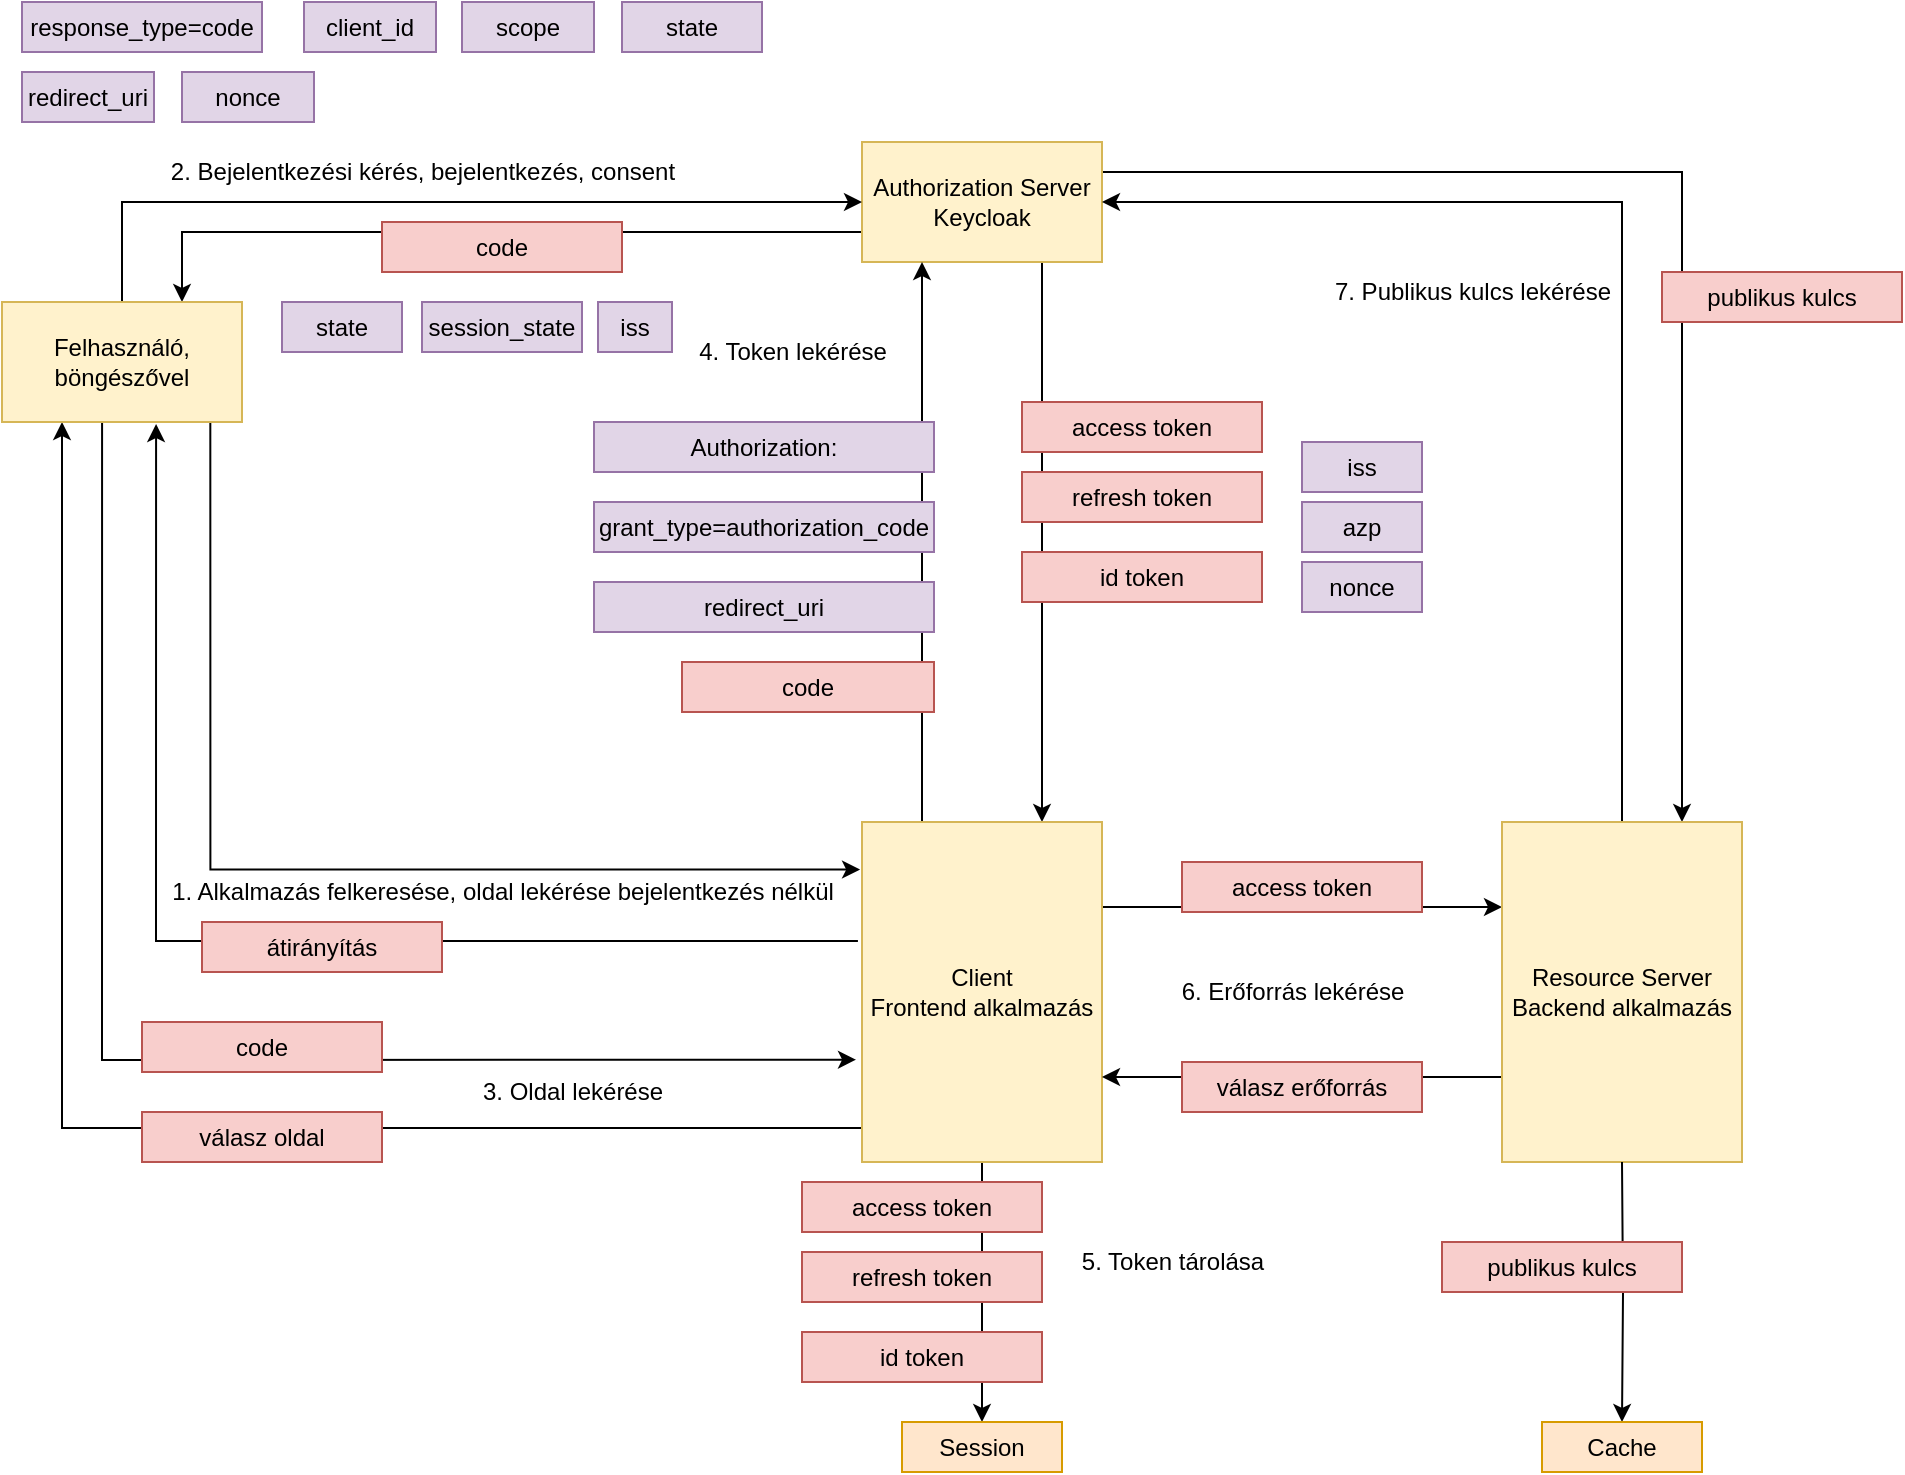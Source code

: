 <mxfile scale="1" border="0" version="26.0.16">
  <diagram name="1 oldal" id="2tzT35Tch1T06qt2G1UC">
    <mxGraphModel dx="1050" dy="605" grid="1" gridSize="10" guides="1" tooltips="1" connect="1" arrows="1" fold="1" page="1" pageScale="1" pageWidth="827" pageHeight="1169" math="0" shadow="0">
      <root>
        <mxCell id="0" />
        <mxCell id="1" parent="0" />
        <mxCell id="jqVtrpHr7b9ySsJ8G9nQ-65" value="" style="endArrow=classic;html=1;rounded=0;entryX=-0.025;entryY=0.699;entryDx=0;entryDy=0;exitX=0.417;exitY=0.967;exitDx=0;exitDy=0;exitPerimeter=0;entryPerimeter=0;" parent="1" source="jqVtrpHr7b9ySsJ8G9nQ-81" target="jqVtrpHr7b9ySsJ8G9nQ-75" edge="1">
          <mxGeometry width="50" height="50" relative="1" as="geometry">
            <mxPoint x="410" y="480" as="sourcePoint" />
            <mxPoint x="460" y="430" as="targetPoint" />
            <Array as="points">
              <mxPoint x="90" y="559" />
            </Array>
          </mxGeometry>
        </mxCell>
        <mxCell id="jqVtrpHr7b9ySsJ8G9nQ-66" style="edgeStyle=orthogonalEdgeStyle;rounded=0;orthogonalLoop=1;jettySize=auto;html=1;exitX=0;exitY=0.9;exitDx=0;exitDy=0;entryX=0.25;entryY=1;entryDx=0;entryDy=0;exitPerimeter=0;" parent="1" source="jqVtrpHr7b9ySsJ8G9nQ-75" target="jqVtrpHr7b9ySsJ8G9nQ-81" edge="1">
          <mxGeometry relative="1" as="geometry" />
        </mxCell>
        <mxCell id="jqVtrpHr7b9ySsJ8G9nQ-67" style="edgeStyle=orthogonalEdgeStyle;rounded=0;orthogonalLoop=1;jettySize=auto;html=1;exitX=0;exitY=0.75;exitDx=0;exitDy=0;entryX=0.75;entryY=0;entryDx=0;entryDy=0;" parent="1" source="jqVtrpHr7b9ySsJ8G9nQ-70" target="jqVtrpHr7b9ySsJ8G9nQ-81" edge="1">
          <mxGeometry relative="1" as="geometry" />
        </mxCell>
        <mxCell id="jqVtrpHr7b9ySsJ8G9nQ-68" style="edgeStyle=orthogonalEdgeStyle;rounded=0;orthogonalLoop=1;jettySize=auto;html=1;exitX=0.75;exitY=1;exitDx=0;exitDy=0;entryX=0.75;entryY=0;entryDx=0;entryDy=0;" parent="1" source="jqVtrpHr7b9ySsJ8G9nQ-70" target="jqVtrpHr7b9ySsJ8G9nQ-75" edge="1">
          <mxGeometry relative="1" as="geometry" />
        </mxCell>
        <mxCell id="jqVtrpHr7b9ySsJ8G9nQ-69" style="edgeStyle=orthogonalEdgeStyle;rounded=0;orthogonalLoop=1;jettySize=auto;html=1;exitX=1;exitY=0.25;exitDx=0;exitDy=0;entryX=0.75;entryY=0;entryDx=0;entryDy=0;" parent="1" source="jqVtrpHr7b9ySsJ8G9nQ-70" target="jqVtrpHr7b9ySsJ8G9nQ-78" edge="1">
          <mxGeometry relative="1" as="geometry" />
        </mxCell>
        <mxCell id="jqVtrpHr7b9ySsJ8G9nQ-70" value="Authorization Server&lt;div&gt;Keycloak&lt;/div&gt;" style="rounded=0;whiteSpace=wrap;html=1;fillColor=#fff2cc;strokeColor=#d6b656;" parent="1" vertex="1">
          <mxGeometry x="470" y="100" width="120" height="60" as="geometry" />
        </mxCell>
        <mxCell id="jqVtrpHr7b9ySsJ8G9nQ-71" style="edgeStyle=orthogonalEdgeStyle;rounded=0;orthogonalLoop=1;jettySize=auto;html=1;exitX=-0.017;exitY=0.35;exitDx=0;exitDy=0;entryX=0.642;entryY=1.017;entryDx=0;entryDy=0;exitPerimeter=0;entryPerimeter=0;" parent="1" source="jqVtrpHr7b9ySsJ8G9nQ-75" target="jqVtrpHr7b9ySsJ8G9nQ-81" edge="1">
          <mxGeometry relative="1" as="geometry">
            <Array as="points">
              <mxPoint x="117" y="500" />
            </Array>
          </mxGeometry>
        </mxCell>
        <mxCell id="jqVtrpHr7b9ySsJ8G9nQ-72" style="edgeStyle=orthogonalEdgeStyle;rounded=0;orthogonalLoop=1;jettySize=auto;html=1;exitX=0.25;exitY=0;exitDx=0;exitDy=0;entryX=0.25;entryY=1;entryDx=0;entryDy=0;" parent="1" source="jqVtrpHr7b9ySsJ8G9nQ-75" target="jqVtrpHr7b9ySsJ8G9nQ-70" edge="1">
          <mxGeometry relative="1" as="geometry" />
        </mxCell>
        <mxCell id="jqVtrpHr7b9ySsJ8G9nQ-73" style="edgeStyle=orthogonalEdgeStyle;rounded=0;orthogonalLoop=1;jettySize=auto;html=1;exitX=1;exitY=0.25;exitDx=0;exitDy=0;entryX=0;entryY=0.25;entryDx=0;entryDy=0;" parent="1" source="jqVtrpHr7b9ySsJ8G9nQ-75" target="jqVtrpHr7b9ySsJ8G9nQ-78" edge="1">
          <mxGeometry relative="1" as="geometry" />
        </mxCell>
        <mxCell id="jqVtrpHr7b9ySsJ8G9nQ-74" style="edgeStyle=orthogonalEdgeStyle;rounded=0;orthogonalLoop=1;jettySize=auto;html=1;exitX=0.5;exitY=1;exitDx=0;exitDy=0;entryX=0.5;entryY=0;entryDx=0;entryDy=0;" parent="1" source="jqVtrpHr7b9ySsJ8G9nQ-75" target="jqVtrpHr7b9ySsJ8G9nQ-94" edge="1">
          <mxGeometry relative="1" as="geometry" />
        </mxCell>
        <mxCell id="jqVtrpHr7b9ySsJ8G9nQ-75" value="&lt;div&gt;Client&lt;br&gt;&lt;/div&gt;Frontend alkalmazás" style="rounded=0;whiteSpace=wrap;html=1;fillColor=#fff2cc;strokeColor=#d6b656;" parent="1" vertex="1">
          <mxGeometry x="470" y="440" width="120" height="170" as="geometry" />
        </mxCell>
        <mxCell id="jqVtrpHr7b9ySsJ8G9nQ-76" style="edgeStyle=orthogonalEdgeStyle;rounded=0;orthogonalLoop=1;jettySize=auto;html=1;exitX=0;exitY=0.75;exitDx=0;exitDy=0;entryX=1;entryY=0.75;entryDx=0;entryDy=0;" parent="1" source="jqVtrpHr7b9ySsJ8G9nQ-78" target="jqVtrpHr7b9ySsJ8G9nQ-75" edge="1">
          <mxGeometry relative="1" as="geometry" />
        </mxCell>
        <mxCell id="jqVtrpHr7b9ySsJ8G9nQ-77" style="edgeStyle=orthogonalEdgeStyle;rounded=0;orthogonalLoop=1;jettySize=auto;html=1;exitX=0.5;exitY=0;exitDx=0;exitDy=0;entryX=1;entryY=0.5;entryDx=0;entryDy=0;" parent="1" source="jqVtrpHr7b9ySsJ8G9nQ-78" target="jqVtrpHr7b9ySsJ8G9nQ-70" edge="1">
          <mxGeometry relative="1" as="geometry" />
        </mxCell>
        <mxCell id="jqVtrpHr7b9ySsJ8G9nQ-78" value="Resource Server&lt;br&gt;&lt;div&gt;Backend alkalmazás&lt;/div&gt;" style="rounded=0;whiteSpace=wrap;html=1;fillColor=#fff2cc;strokeColor=#d6b656;" parent="1" vertex="1">
          <mxGeometry x="790" y="440" width="120" height="170" as="geometry" />
        </mxCell>
        <mxCell id="jqVtrpHr7b9ySsJ8G9nQ-79" style="edgeStyle=orthogonalEdgeStyle;rounded=0;orthogonalLoop=1;jettySize=auto;html=1;exitX=0.5;exitY=0;exitDx=0;exitDy=0;entryX=0;entryY=0.5;entryDx=0;entryDy=0;" parent="1" source="jqVtrpHr7b9ySsJ8G9nQ-81" target="jqVtrpHr7b9ySsJ8G9nQ-70" edge="1">
          <mxGeometry relative="1" as="geometry" />
        </mxCell>
        <mxCell id="jqVtrpHr7b9ySsJ8G9nQ-80" style="edgeStyle=orthogonalEdgeStyle;rounded=0;orthogonalLoop=1;jettySize=auto;html=1;exitX=0.868;exitY=1;exitDx=0;exitDy=0;entryX=-0.008;entryY=0.14;entryDx=0;entryDy=0;entryPerimeter=0;exitPerimeter=0;" parent="1" source="jqVtrpHr7b9ySsJ8G9nQ-81" target="jqVtrpHr7b9ySsJ8G9nQ-75" edge="1">
          <mxGeometry relative="1" as="geometry" />
        </mxCell>
        <mxCell id="jqVtrpHr7b9ySsJ8G9nQ-81" value="&lt;div&gt;Felhasználó, böngészővel&lt;/div&gt;" style="rounded=0;whiteSpace=wrap;html=1;fillColor=#fff2cc;strokeColor=#d6b656;" parent="1" vertex="1">
          <mxGeometry x="40" y="180" width="120" height="60" as="geometry" />
        </mxCell>
        <mxCell id="jqVtrpHr7b9ySsJ8G9nQ-82" value="1. Alkalmazás felkeresése, oldal lekérése bejelentkezés nélkül" style="text;html=1;align=center;verticalAlign=middle;resizable=0;points=[];autosize=1;strokeColor=none;fillColor=none;" parent="1" vertex="1">
          <mxGeometry x="115" y="460" width="350" height="30" as="geometry" />
        </mxCell>
        <mxCell id="jqVtrpHr7b9ySsJ8G9nQ-83" value="2. Bejelentkezési kérés, bejelentkezés, consent" style="text;html=1;align=center;verticalAlign=middle;resizable=0;points=[];autosize=1;strokeColor=none;fillColor=none;" parent="1" vertex="1">
          <mxGeometry x="110" y="100" width="280" height="30" as="geometry" />
        </mxCell>
        <mxCell id="jqVtrpHr7b9ySsJ8G9nQ-84" value="client_id" style="rounded=0;whiteSpace=wrap;html=1;fillColor=#e1d5e7;strokeColor=#9673a6;" parent="1" vertex="1">
          <mxGeometry x="191" y="30" width="66" height="25" as="geometry" />
        </mxCell>
        <mxCell id="jqVtrpHr7b9ySsJ8G9nQ-85" value="state" style="rounded=0;whiteSpace=wrap;html=1;fillColor=#e1d5e7;strokeColor=#9673a6;" parent="1" vertex="1">
          <mxGeometry x="350" y="30" width="70" height="25" as="geometry" />
        </mxCell>
        <mxCell id="jqVtrpHr7b9ySsJ8G9nQ-86" value="code" style="rounded=0;whiteSpace=wrap;html=1;fillColor=#f8cecc;strokeColor=#b85450;" parent="1" vertex="1">
          <mxGeometry x="230" y="140" width="120" height="25" as="geometry" />
        </mxCell>
        <mxCell id="jqVtrpHr7b9ySsJ8G9nQ-87" value="code" style="rounded=0;whiteSpace=wrap;html=1;fillColor=#f8cecc;strokeColor=#b85450;" parent="1" vertex="1">
          <mxGeometry x="110" y="540" width="120" height="25" as="geometry" />
        </mxCell>
        <mxCell id="jqVtrpHr7b9ySsJ8G9nQ-88" value="code" style="rounded=0;whiteSpace=wrap;html=1;fillColor=#f8cecc;strokeColor=#b85450;" parent="1" vertex="1">
          <mxGeometry x="380" y="360" width="126" height="25" as="geometry" />
        </mxCell>
        <mxCell id="jqVtrpHr7b9ySsJ8G9nQ-89" value="access token" style="rounded=0;whiteSpace=wrap;html=1;fillColor=#f8cecc;strokeColor=#b85450;" parent="1" vertex="1">
          <mxGeometry x="550" y="230" width="120" height="25" as="geometry" />
        </mxCell>
        <mxCell id="jqVtrpHr7b9ySsJ8G9nQ-90" value="access token" style="rounded=0;whiteSpace=wrap;html=1;fillColor=#f8cecc;strokeColor=#b85450;" parent="1" vertex="1">
          <mxGeometry x="630" y="460" width="120" height="25" as="geometry" />
        </mxCell>
        <mxCell id="jqVtrpHr7b9ySsJ8G9nQ-91" value="3. Oldal lekérése" style="text;html=1;align=center;verticalAlign=middle;resizable=0;points=[];autosize=1;strokeColor=none;fillColor=none;" parent="1" vertex="1">
          <mxGeometry x="270" y="560" width="110" height="30" as="geometry" />
        </mxCell>
        <mxCell id="jqVtrpHr7b9ySsJ8G9nQ-92" value="válasz erőforrás" style="rounded=0;whiteSpace=wrap;html=1;fillColor=#f8cecc;strokeColor=#b85450;" parent="1" vertex="1">
          <mxGeometry x="630" y="560" width="120" height="25" as="geometry" />
        </mxCell>
        <mxCell id="jqVtrpHr7b9ySsJ8G9nQ-93" value="válasz oldal" style="rounded=0;whiteSpace=wrap;html=1;fillColor=#f8cecc;strokeColor=#b85450;" parent="1" vertex="1">
          <mxGeometry x="110" y="585" width="120" height="25" as="geometry" />
        </mxCell>
        <mxCell id="jqVtrpHr7b9ySsJ8G9nQ-94" value="Session" style="rounded=0;whiteSpace=wrap;html=1;fillColor=#ffe6cc;strokeColor=#d79b00;" parent="1" vertex="1">
          <mxGeometry x="490" y="740" width="80" height="25" as="geometry" />
        </mxCell>
        <mxCell id="jqVtrpHr7b9ySsJ8G9nQ-96" value="4. Token lekérése" style="text;html=1;align=center;verticalAlign=middle;resizable=0;points=[];autosize=1;strokeColor=none;fillColor=none;" parent="1" vertex="1">
          <mxGeometry x="375" y="190" width="120" height="30" as="geometry" />
        </mxCell>
        <mxCell id="jqVtrpHr7b9ySsJ8G9nQ-97" value="5. Token tárolása" style="text;html=1;align=center;verticalAlign=middle;resizable=0;points=[];autosize=1;strokeColor=none;fillColor=none;" parent="1" vertex="1">
          <mxGeometry x="570" y="645" width="110" height="30" as="geometry" />
        </mxCell>
        <mxCell id="jqVtrpHr7b9ySsJ8G9nQ-98" value="6. Erőforrás lekérése" style="text;html=1;align=center;verticalAlign=middle;resizable=0;points=[];autosize=1;strokeColor=none;fillColor=none;" parent="1" vertex="1">
          <mxGeometry x="620" y="510" width="130" height="30" as="geometry" />
        </mxCell>
        <mxCell id="jqVtrpHr7b9ySsJ8G9nQ-99" value="7. Publikus kulcs lekérése" style="text;html=1;align=center;verticalAlign=middle;resizable=0;points=[];autosize=1;strokeColor=none;fillColor=none;" parent="1" vertex="1">
          <mxGeometry x="695" y="160" width="160" height="30" as="geometry" />
        </mxCell>
        <mxCell id="jqVtrpHr7b9ySsJ8G9nQ-100" value="publikus kulcs" style="rounded=0;whiteSpace=wrap;html=1;fillColor=#f8cecc;strokeColor=#b85450;" parent="1" vertex="1">
          <mxGeometry x="870" y="165" width="120" height="25" as="geometry" />
        </mxCell>
        <mxCell id="jqVtrpHr7b9ySsJ8G9nQ-101" value="átirányítás" style="rounded=0;whiteSpace=wrap;html=1;fillColor=#f8cecc;strokeColor=#b85450;" parent="1" vertex="1">
          <mxGeometry x="140" y="490" width="120" height="25" as="geometry" />
        </mxCell>
        <mxCell id="jqVtrpHr7b9ySsJ8G9nQ-102" value="response_type=code" style="rounded=0;whiteSpace=wrap;html=1;fillColor=#e1d5e7;strokeColor=#9673a6;" parent="1" vertex="1">
          <mxGeometry x="50" y="30" width="120" height="25" as="geometry" />
        </mxCell>
        <mxCell id="jqVtrpHr7b9ySsJ8G9nQ-103" value="scope" style="rounded=0;whiteSpace=wrap;html=1;fillColor=#e1d5e7;strokeColor=#9673a6;" parent="1" vertex="1">
          <mxGeometry x="270" y="30" width="66" height="25" as="geometry" />
        </mxCell>
        <mxCell id="jqVtrpHr7b9ySsJ8G9nQ-104" value="redirect_uri" style="rounded=0;whiteSpace=wrap;html=1;fillColor=#e1d5e7;strokeColor=#9673a6;" parent="1" vertex="1">
          <mxGeometry x="50" y="65" width="66" height="25" as="geometry" />
        </mxCell>
        <mxCell id="jqVtrpHr7b9ySsJ8G9nQ-105" value="nonce" style="rounded=0;whiteSpace=wrap;html=1;fillColor=#e1d5e7;strokeColor=#9673a6;" parent="1" vertex="1">
          <mxGeometry x="130" y="65" width="66" height="25" as="geometry" />
        </mxCell>
        <mxCell id="jqVtrpHr7b9ySsJ8G9nQ-106" value="state" style="rounded=0;whiteSpace=wrap;html=1;fillColor=#e1d5e7;strokeColor=#9673a6;" parent="1" vertex="1">
          <mxGeometry x="180" y="180" width="60" height="25" as="geometry" />
        </mxCell>
        <mxCell id="jqVtrpHr7b9ySsJ8G9nQ-107" value="session_state" style="rounded=0;whiteSpace=wrap;html=1;fillColor=#e1d5e7;strokeColor=#9673a6;" parent="1" vertex="1">
          <mxGeometry x="250" y="180" width="80" height="25" as="geometry" />
        </mxCell>
        <mxCell id="jqVtrpHr7b9ySsJ8G9nQ-108" value="iss" style="rounded=0;whiteSpace=wrap;html=1;fillColor=#e1d5e7;strokeColor=#9673a6;" parent="1" vertex="1">
          <mxGeometry x="338" y="180" width="37" height="25" as="geometry" />
        </mxCell>
        <mxCell id="jqVtrpHr7b9ySsJ8G9nQ-109" value="Authorization:" style="rounded=0;whiteSpace=wrap;html=1;fillColor=#e1d5e7;strokeColor=#9673a6;" parent="1" vertex="1">
          <mxGeometry x="336" y="240" width="170" height="25" as="geometry" />
        </mxCell>
        <mxCell id="jqVtrpHr7b9ySsJ8G9nQ-110" value="grant_type=authorization_code" style="rounded=0;whiteSpace=wrap;html=1;fillColor=#e1d5e7;strokeColor=#9673a6;" parent="1" vertex="1">
          <mxGeometry x="336" y="280" width="170" height="25" as="geometry" />
        </mxCell>
        <mxCell id="jqVtrpHr7b9ySsJ8G9nQ-111" value="redirect_uri" style="rounded=0;whiteSpace=wrap;html=1;fillColor=#e1d5e7;strokeColor=#9673a6;" parent="1" vertex="1">
          <mxGeometry x="336" y="320" width="170" height="25" as="geometry" />
        </mxCell>
        <mxCell id="jqVtrpHr7b9ySsJ8G9nQ-166" style="edgeStyle=orthogonalEdgeStyle;rounded=0;orthogonalLoop=1;jettySize=auto;html=1;exitX=0.5;exitY=1;exitDx=0;exitDy=0;entryX=0.5;entryY=0;entryDx=0;entryDy=0;" parent="1" target="jqVtrpHr7b9ySsJ8G9nQ-167" edge="1">
          <mxGeometry relative="1" as="geometry">
            <mxPoint x="850" y="610" as="sourcePoint" />
          </mxGeometry>
        </mxCell>
        <mxCell id="jqVtrpHr7b9ySsJ8G9nQ-167" value="Cache" style="rounded=0;whiteSpace=wrap;html=1;fillColor=#ffe6cc;strokeColor=#d79b00;" parent="1" vertex="1">
          <mxGeometry x="810" y="740" width="80" height="25" as="geometry" />
        </mxCell>
        <mxCell id="jqVtrpHr7b9ySsJ8G9nQ-168" value="publikus kulcs" style="rounded=0;whiteSpace=wrap;html=1;fillColor=#f8cecc;strokeColor=#b85450;" parent="1" vertex="1">
          <mxGeometry x="760" y="650" width="120" height="25" as="geometry" />
        </mxCell>
        <mxCell id="3sMxEq0VpnfKVjk6LlV3-2" value="id token" style="rounded=0;whiteSpace=wrap;html=1;fillColor=#f8cecc;strokeColor=#b85450;" vertex="1" parent="1">
          <mxGeometry x="550" y="305" width="120" height="25" as="geometry" />
        </mxCell>
        <mxCell id="3sMxEq0VpnfKVjk6LlV3-3" value="refresh token" style="rounded=0;whiteSpace=wrap;html=1;fillColor=#f8cecc;strokeColor=#b85450;" vertex="1" parent="1">
          <mxGeometry x="550" y="265" width="120" height="25" as="geometry" />
        </mxCell>
        <mxCell id="3sMxEq0VpnfKVjk6LlV3-4" value="iss" style="rounded=0;whiteSpace=wrap;html=1;fillColor=#e1d5e7;strokeColor=#9673a6;" vertex="1" parent="1">
          <mxGeometry x="690" y="250" width="60" height="25" as="geometry" />
        </mxCell>
        <mxCell id="3sMxEq0VpnfKVjk6LlV3-5" value="azp" style="rounded=0;whiteSpace=wrap;html=1;fillColor=#e1d5e7;strokeColor=#9673a6;" vertex="1" parent="1">
          <mxGeometry x="690" y="280" width="60" height="25" as="geometry" />
        </mxCell>
        <mxCell id="3sMxEq0VpnfKVjk6LlV3-6" value="nonce" style="rounded=0;whiteSpace=wrap;html=1;fillColor=#e1d5e7;strokeColor=#9673a6;" vertex="1" parent="1">
          <mxGeometry x="690" y="310" width="60" height="25" as="geometry" />
        </mxCell>
        <mxCell id="3sMxEq0VpnfKVjk6LlV3-8" value="access token" style="rounded=0;whiteSpace=wrap;html=1;fillColor=#f8cecc;strokeColor=#b85450;" vertex="1" parent="1">
          <mxGeometry x="440" y="620" width="120" height="25" as="geometry" />
        </mxCell>
        <mxCell id="3sMxEq0VpnfKVjk6LlV3-9" value="id token" style="rounded=0;whiteSpace=wrap;html=1;fillColor=#f8cecc;strokeColor=#b85450;" vertex="1" parent="1">
          <mxGeometry x="440" y="695" width="120" height="25" as="geometry" />
        </mxCell>
        <mxCell id="3sMxEq0VpnfKVjk6LlV3-10" value="refresh token" style="rounded=0;whiteSpace=wrap;html=1;fillColor=#f8cecc;strokeColor=#b85450;" vertex="1" parent="1">
          <mxGeometry x="440" y="655" width="120" height="25" as="geometry" />
        </mxCell>
      </root>
    </mxGraphModel>
  </diagram>
</mxfile>
